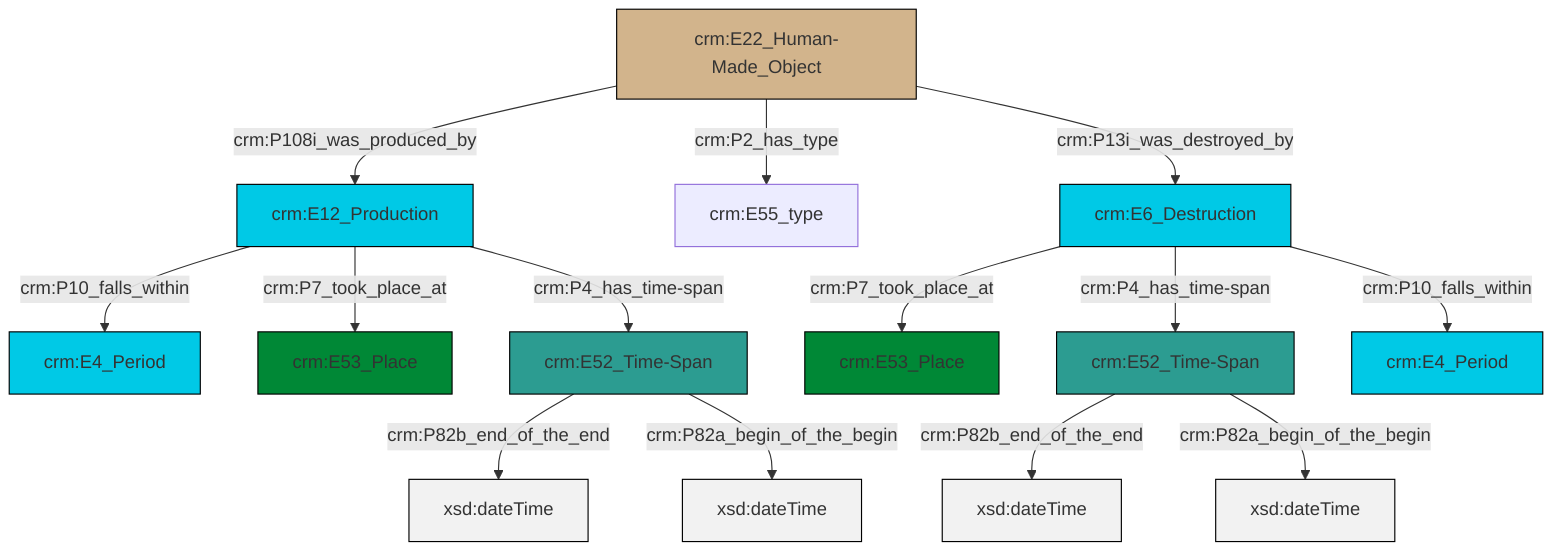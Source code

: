 graph TD
classDef Literal fill:#f2f2f2,stroke:#000000;
classDef CRM_Entity fill:#FFFFFF,stroke:#000000;
classDef Temporal_Entity fill:#00C9E6, stroke:#000000;
classDef Type fill:#E18312, stroke:#000000;
classDef Time-Span fill:#2C9C91, stroke:#000000;
classDef Appellation fill:#FFEB7F, stroke:#000000;
classDef Place fill:#008836, stroke:#000000;
classDef Persistent_Item fill:#B266B2, stroke:#000000;
classDef Conceptual_Object fill:#FFD700, stroke:#000000;
classDef Physical_Thing fill:#D2B48C, stroke:#000000;
classDef Actor fill:#f58aad, stroke:#000000;
classDef PC_Classes fill:#4ce600, stroke:#000000;
classDef Multi fill:#cccccc,stroke:#000000;

0["crm:E22_Human-Made_Object"]:::Physical_Thing -->|crm:P108i_was_produced_by| 1["crm:E12_Production"]:::Temporal_Entity
1["crm:E12_Production"]:::Temporal_Entity -->|crm:P10_falls_within| 2["crm:E4_Period"]:::Temporal_Entity
7["crm:E6_Destruction"]:::Temporal_Entity -->|crm:P7_took_place_at| 9["crm:E53_Place"]:::Place
0["crm:E22_Human-Made_Object"]:::Physical_Thing -->|crm:P2_has_type| 13["crm:E55_type"]:::Default
1["crm:E12_Production"]:::Temporal_Entity -->|crm:P7_took_place_at| 4["crm:E53_Place"]:::Place
7["crm:E6_Destruction"]:::Temporal_Entity -->|crm:P4_has_time-span| 11["crm:E52_Time-Span"]:::Time-Span
14["crm:E52_Time-Span"]:::Time-Span -->|crm:P82b_end_of_the_end| 15[xsd:dateTime]:::Literal
11["crm:E52_Time-Span"]:::Time-Span -->|crm:P82b_end_of_the_end| 16[xsd:dateTime]:::Literal
14["crm:E52_Time-Span"]:::Time-Span -->|crm:P82a_begin_of_the_begin| 17[xsd:dateTime]:::Literal
7["crm:E6_Destruction"]:::Temporal_Entity -->|crm:P10_falls_within| 18["crm:E4_Period"]:::Temporal_Entity
0["crm:E22_Human-Made_Object"]:::Physical_Thing -->|crm:P13i_was_destroyed_by| 7["crm:E6_Destruction"]:::Temporal_Entity
11["crm:E52_Time-Span"]:::Time-Span -->|crm:P82a_begin_of_the_begin| 22[xsd:dateTime]:::Literal
1["crm:E12_Production"]:::Temporal_Entity -->|crm:P4_has_time-span| 14["crm:E52_Time-Span"]:::Time-Span